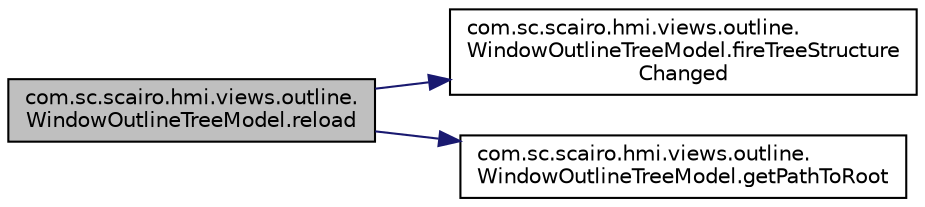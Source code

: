 digraph "com.sc.scairo.hmi.views.outline.WindowOutlineTreeModel.reload"
{
 // LATEX_PDF_SIZE
  edge [fontname="Helvetica",fontsize="10",labelfontname="Helvetica",labelfontsize="10"];
  node [fontname="Helvetica",fontsize="10",shape=record];
  rankdir="LR";
  Node1 [label="com.sc.scairo.hmi.views.outline.\lWindowOutlineTreeModel.reload",height=0.2,width=0.4,color="black", fillcolor="grey75", style="filled", fontcolor="black",tooltip=" "];
  Node1 -> Node2 [color="midnightblue",fontsize="10",style="solid",fontname="Helvetica"];
  Node2 [label="com.sc.scairo.hmi.views.outline.\lWindowOutlineTreeModel.fireTreeStructure\lChanged",height=0.2,width=0.4,color="black", fillcolor="white", style="filled",URL="$classcom_1_1sc_1_1scairo_1_1hmi_1_1views_1_1outline_1_1_window_outline_tree_model.html#a70c29f17460d68ff3d3a8744a4904829",tooltip=" "];
  Node1 -> Node3 [color="midnightblue",fontsize="10",style="solid",fontname="Helvetica"];
  Node3 [label="com.sc.scairo.hmi.views.outline.\lWindowOutlineTreeModel.getPathToRoot",height=0.2,width=0.4,color="black", fillcolor="white", style="filled",URL="$classcom_1_1sc_1_1scairo_1_1hmi_1_1views_1_1outline_1_1_window_outline_tree_model.html#ac52b0520aa0e1a6f1e1f61596d25bcfa",tooltip=" "];
}

